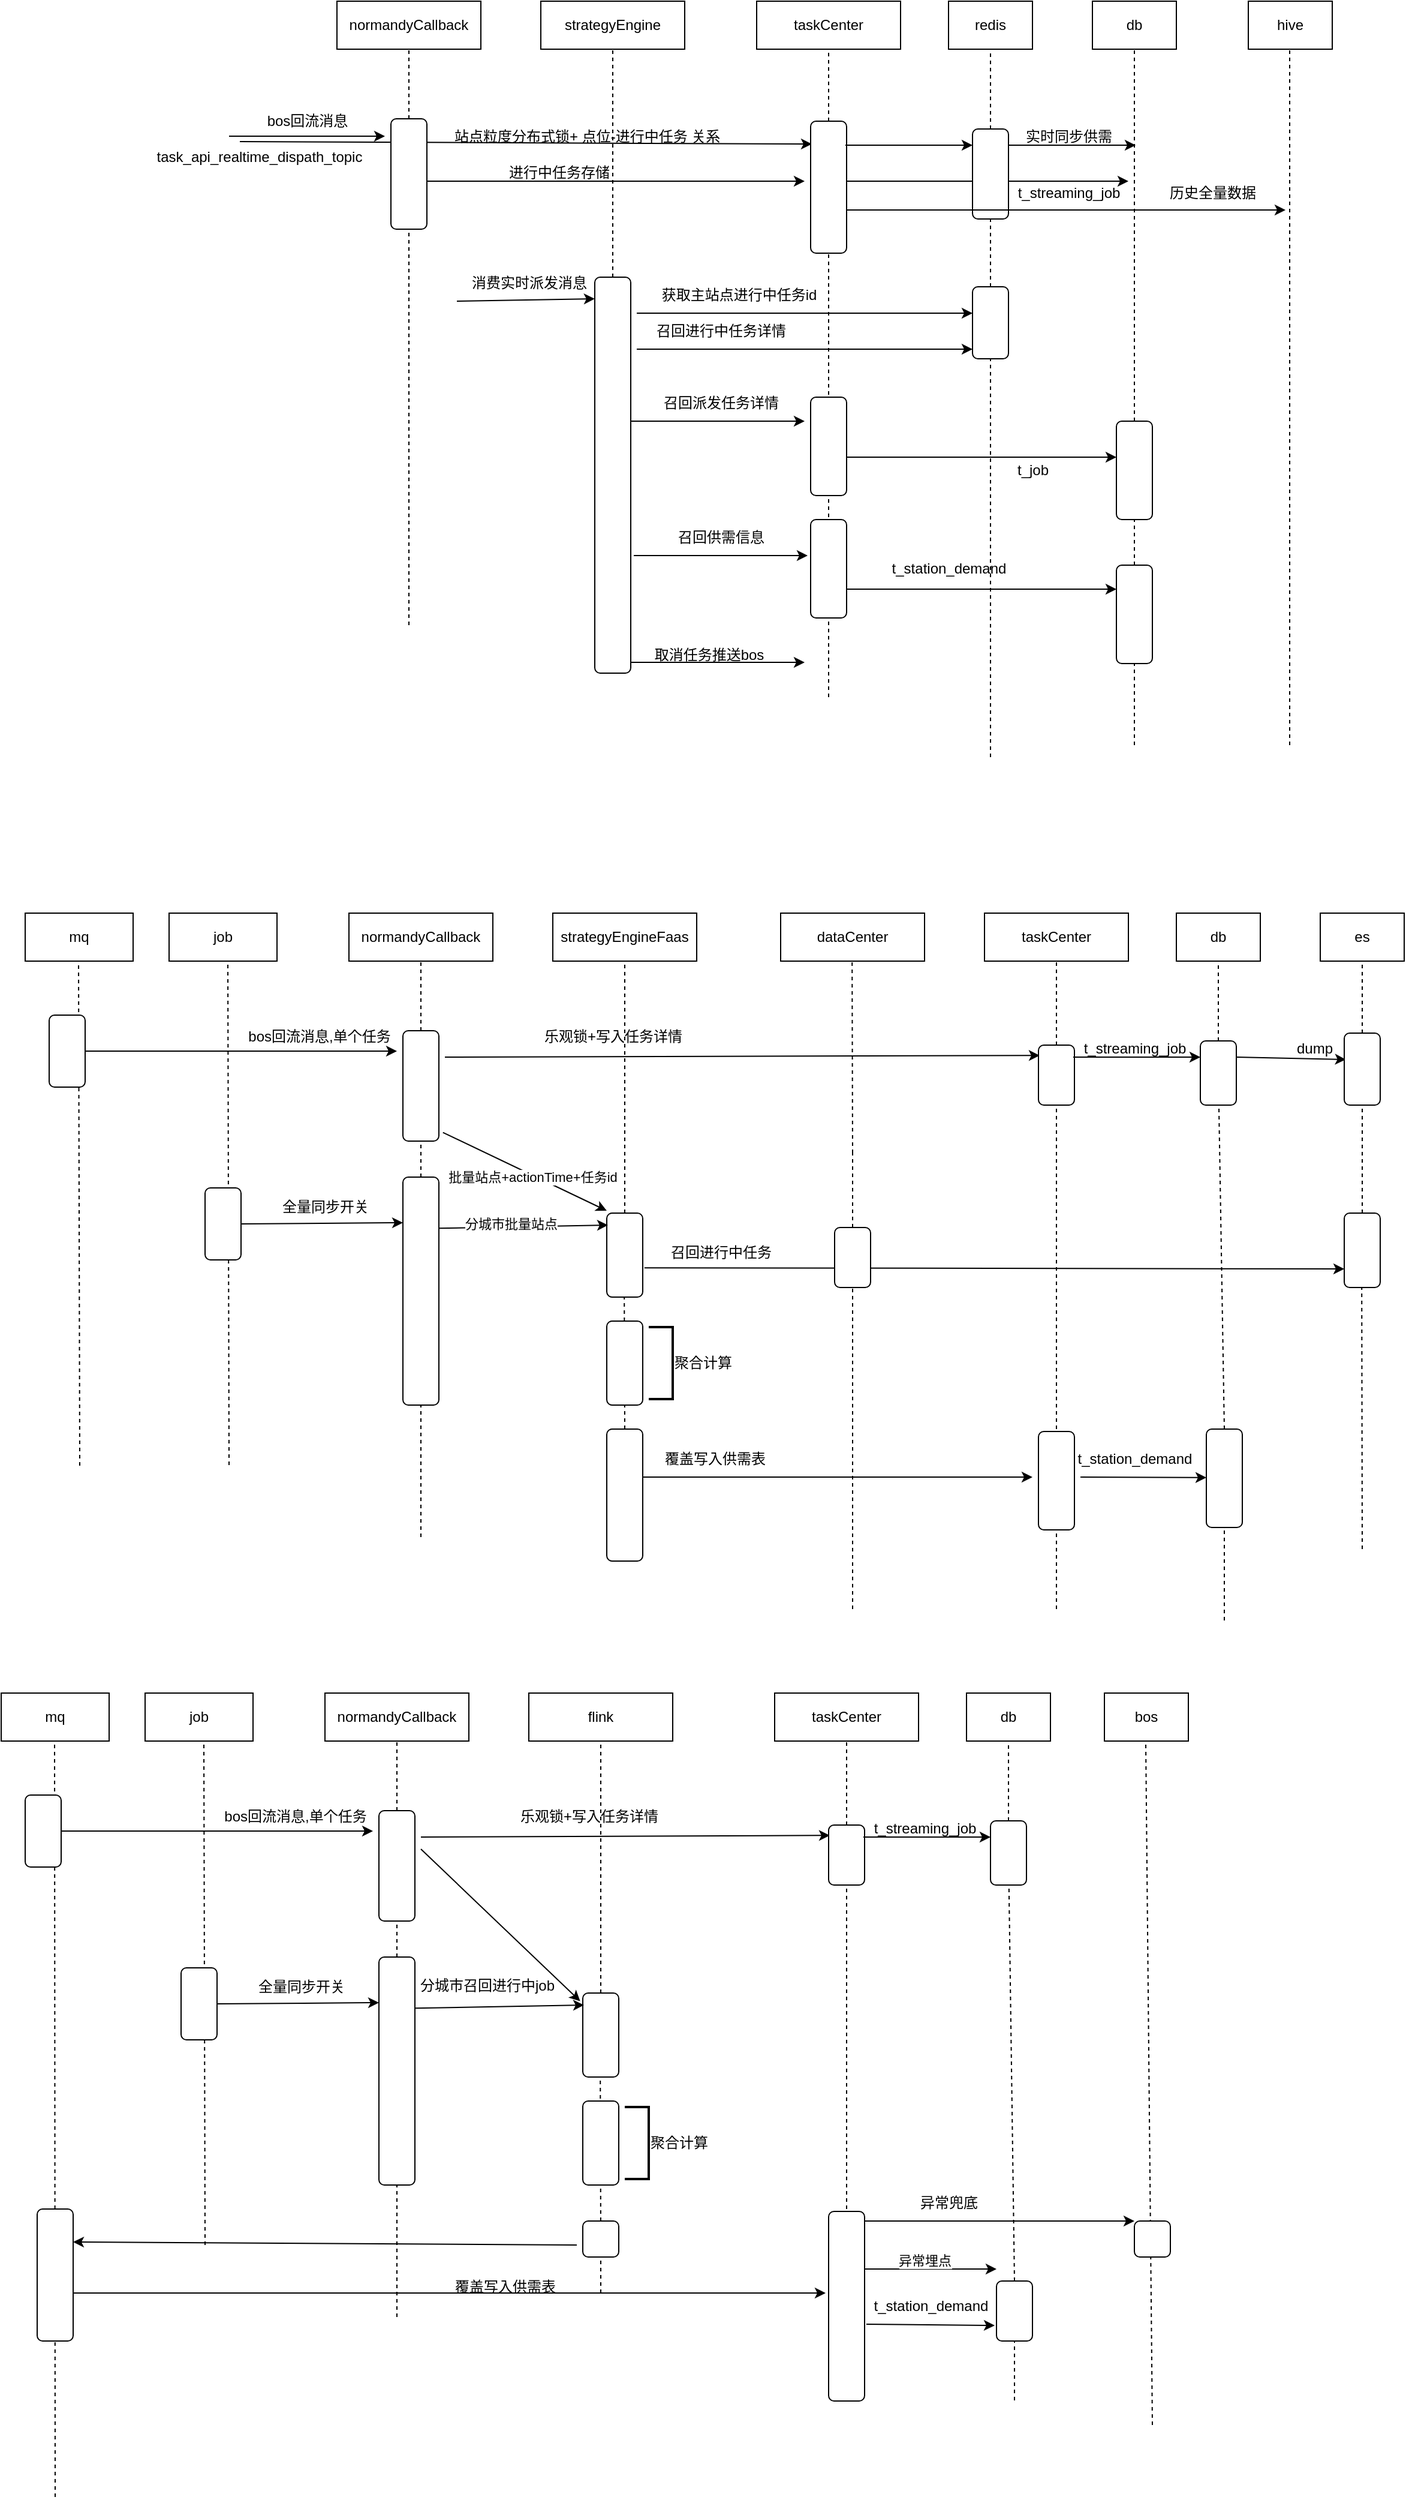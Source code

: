 <mxfile version="22.1.5" type="github">
  <diagram name="Page-1" id="b5c7aztyqT4D3_MfnT8D">
    <mxGraphModel dx="2412" dy="862" grid="1" gridSize="10" guides="1" tooltips="1" connect="1" arrows="1" fold="1" page="1" pageScale="1" pageWidth="850" pageHeight="1100" math="0" shadow="0">
      <root>
        <mxCell id="0" />
        <mxCell id="1" parent="0" />
        <mxCell id="7b0p1Mp8p-Ngd0mBVlGu-1" value="normandyCallback" style="rounded=0;whiteSpace=wrap;html=1;" parent="1" vertex="1">
          <mxGeometry x="90" y="80" width="120" height="40" as="geometry" />
        </mxCell>
        <mxCell id="7b0p1Mp8p-Ngd0mBVlGu-2" value="strategyEngine" style="rounded=0;whiteSpace=wrap;html=1;" parent="1" vertex="1">
          <mxGeometry x="260" y="80" width="120" height="40" as="geometry" />
        </mxCell>
        <mxCell id="7b0p1Mp8p-Ngd0mBVlGu-3" value="taskCenter" style="rounded=0;whiteSpace=wrap;html=1;" parent="1" vertex="1">
          <mxGeometry x="440" y="80" width="120" height="40" as="geometry" />
        </mxCell>
        <mxCell id="7b0p1Mp8p-Ngd0mBVlGu-5" value="redis" style="rounded=0;whiteSpace=wrap;html=1;" parent="1" vertex="1">
          <mxGeometry x="600" y="80" width="70" height="40" as="geometry" />
        </mxCell>
        <mxCell id="7b0p1Mp8p-Ngd0mBVlGu-7" value="" style="endArrow=none;dashed=1;html=1;rounded=0;entryX=0.5;entryY=1;entryDx=0;entryDy=0;" parent="1" source="7b0p1Mp8p-Ngd0mBVlGu-24" target="7b0p1Mp8p-Ngd0mBVlGu-1" edge="1">
          <mxGeometry width="50" height="50" relative="1" as="geometry">
            <mxPoint x="150" y="600" as="sourcePoint" />
            <mxPoint x="460" y="310" as="targetPoint" />
          </mxGeometry>
        </mxCell>
        <mxCell id="7b0p1Mp8p-Ngd0mBVlGu-8" value="" style="endArrow=none;dashed=1;html=1;rounded=0;entryX=0.5;entryY=1;entryDx=0;entryDy=0;" parent="1" source="7b0p1Mp8p-Ngd0mBVlGu-34" target="7b0p1Mp8p-Ngd0mBVlGu-2" edge="1">
          <mxGeometry width="50" height="50" relative="1" as="geometry">
            <mxPoint x="320" y="620" as="sourcePoint" />
            <mxPoint x="160" y="130" as="targetPoint" />
            <Array as="points" />
          </mxGeometry>
        </mxCell>
        <mxCell id="7b0p1Mp8p-Ngd0mBVlGu-10" value="" style="endArrow=none;dashed=1;html=1;rounded=0;" parent="1" source="7b0p1Mp8p-Ngd0mBVlGu-26" edge="1">
          <mxGeometry width="50" height="50" relative="1" as="geometry">
            <mxPoint x="499.5" y="610" as="sourcePoint" />
            <mxPoint x="500" y="120" as="targetPoint" />
            <Array as="points" />
          </mxGeometry>
        </mxCell>
        <mxCell id="7b0p1Mp8p-Ngd0mBVlGu-13" value="" style="endArrow=none;dashed=1;html=1;rounded=0;" parent="1" source="7b0p1Mp8p-Ngd0mBVlGu-28" edge="1">
          <mxGeometry width="50" height="50" relative="1" as="geometry">
            <mxPoint x="634.5" y="600" as="sourcePoint" />
            <mxPoint x="635" y="120" as="targetPoint" />
            <Array as="points" />
          </mxGeometry>
        </mxCell>
        <mxCell id="7b0p1Mp8p-Ngd0mBVlGu-15" value="" style="endArrow=classic;html=1;rounded=0;" parent="1" edge="1">
          <mxGeometry width="50" height="50" relative="1" as="geometry">
            <mxPoint y="192.5" as="sourcePoint" />
            <mxPoint x="130" y="192.5" as="targetPoint" />
          </mxGeometry>
        </mxCell>
        <mxCell id="7b0p1Mp8p-Ngd0mBVlGu-16" value="bos回流消息" style="text;html=1;align=center;verticalAlign=middle;resizable=0;points=[];autosize=1;strokeColor=none;fillColor=none;" parent="1" vertex="1">
          <mxGeometry x="20" y="165" width="90" height="30" as="geometry" />
        </mxCell>
        <mxCell id="7b0p1Mp8p-Ngd0mBVlGu-18" value="task_api_realtime_dispath_topic" style="text;html=1;align=center;verticalAlign=middle;resizable=0;points=[];autosize=1;strokeColor=none;fillColor=none;" parent="1" vertex="1">
          <mxGeometry x="-70" y="195" width="190" height="30" as="geometry" />
        </mxCell>
        <mxCell id="7b0p1Mp8p-Ngd0mBVlGu-20" value="" style="endArrow=classic;html=1;rounded=0;entryX=0.033;entryY=0.173;entryDx=0;entryDy=0;entryPerimeter=0;" parent="1" target="7b0p1Mp8p-Ngd0mBVlGu-26" edge="1">
          <mxGeometry width="50" height="50" relative="1" as="geometry">
            <mxPoint x="8.99" y="197.02" as="sourcePoint" />
            <mxPoint x="475.0" y="194.995" as="targetPoint" />
            <Array as="points" />
          </mxGeometry>
        </mxCell>
        <mxCell id="7b0p1Mp8p-Ngd0mBVlGu-21" value="站点粒度分布式锁+ 点位-进行中任务 关系&amp;nbsp;" style="text;html=1;align=center;verticalAlign=middle;resizable=0;points=[];autosize=1;strokeColor=none;fillColor=none;" parent="1" vertex="1">
          <mxGeometry x="175" y="178" width="250" height="30" as="geometry" />
        </mxCell>
        <mxCell id="7b0p1Mp8p-Ngd0mBVlGu-22" value="" style="endArrow=classic;html=1;rounded=0;" parent="1" edge="1">
          <mxGeometry width="50" height="50" relative="1" as="geometry">
            <mxPoint x="150" y="230" as="sourcePoint" />
            <mxPoint x="480" y="230" as="targetPoint" />
          </mxGeometry>
        </mxCell>
        <mxCell id="7b0p1Mp8p-Ngd0mBVlGu-23" value="进行中任务存储" style="text;html=1;align=center;verticalAlign=middle;resizable=0;points=[];autosize=1;strokeColor=none;fillColor=none;" parent="1" vertex="1">
          <mxGeometry x="220" y="208" width="110" height="30" as="geometry" />
        </mxCell>
        <mxCell id="7b0p1Mp8p-Ngd0mBVlGu-25" value="" style="endArrow=none;dashed=1;html=1;rounded=0;entryX=0.5;entryY=1;entryDx=0;entryDy=0;" parent="1" target="7b0p1Mp8p-Ngd0mBVlGu-24" edge="1">
          <mxGeometry width="50" height="50" relative="1" as="geometry">
            <mxPoint x="150" y="600" as="sourcePoint" />
            <mxPoint x="150" y="120" as="targetPoint" />
          </mxGeometry>
        </mxCell>
        <mxCell id="7b0p1Mp8p-Ngd0mBVlGu-24" value="" style="rounded=1;whiteSpace=wrap;html=1;" parent="1" vertex="1">
          <mxGeometry x="135" y="178" width="30" height="92" as="geometry" />
        </mxCell>
        <mxCell id="7b0p1Mp8p-Ngd0mBVlGu-27" value="" style="endArrow=none;dashed=1;html=1;rounded=0;" parent="1" target="7b0p1Mp8p-Ngd0mBVlGu-26" edge="1">
          <mxGeometry width="50" height="50" relative="1" as="geometry">
            <mxPoint x="500" y="660" as="sourcePoint" />
            <mxPoint x="500" y="120" as="targetPoint" />
            <Array as="points" />
          </mxGeometry>
        </mxCell>
        <mxCell id="7b0p1Mp8p-Ngd0mBVlGu-26" value="" style="rounded=1;whiteSpace=wrap;html=1;" parent="1" vertex="1">
          <mxGeometry x="485" y="180" width="30" height="110" as="geometry" />
        </mxCell>
        <mxCell id="7b0p1Mp8p-Ngd0mBVlGu-29" value="" style="endArrow=classic;html=1;rounded=0;entryX=0.958;entryY=0.933;entryDx=0;entryDy=0;entryPerimeter=0;" parent="1" target="7b0p1Mp8p-Ngd0mBVlGu-30" edge="1">
          <mxGeometry width="50" height="50" relative="1" as="geometry">
            <mxPoint x="190" y="330" as="sourcePoint" />
            <mxPoint x="325" y="330" as="targetPoint" />
          </mxGeometry>
        </mxCell>
        <mxCell id="7b0p1Mp8p-Ngd0mBVlGu-30" value="消费实时派发消息" style="text;html=1;align=center;verticalAlign=middle;resizable=0;points=[];autosize=1;strokeColor=none;fillColor=none;" parent="1" vertex="1">
          <mxGeometry x="190" y="300" width="120" height="30" as="geometry" />
        </mxCell>
        <mxCell id="7b0p1Mp8p-Ngd0mBVlGu-35" value="" style="endArrow=none;dashed=1;html=1;rounded=0;entryX=0.5;entryY=1;entryDx=0;entryDy=0;" parent="1" target="7b0p1Mp8p-Ngd0mBVlGu-34" edge="1">
          <mxGeometry width="50" height="50" relative="1" as="geometry">
            <mxPoint x="320" y="620" as="sourcePoint" />
            <mxPoint x="320" y="120" as="targetPoint" />
            <Array as="points" />
          </mxGeometry>
        </mxCell>
        <mxCell id="7b0p1Mp8p-Ngd0mBVlGu-34" value="" style="rounded=1;whiteSpace=wrap;html=1;" parent="1" vertex="1">
          <mxGeometry x="305" y="310" width="30" height="330" as="geometry" />
        </mxCell>
        <mxCell id="7b0p1Mp8p-Ngd0mBVlGu-38" value="" style="endArrow=classic;html=1;rounded=0;" parent="1" edge="1">
          <mxGeometry width="50" height="50" relative="1" as="geometry">
            <mxPoint x="340" y="340" as="sourcePoint" />
            <mxPoint x="620" y="340" as="targetPoint" />
          </mxGeometry>
        </mxCell>
        <mxCell id="7b0p1Mp8p-Ngd0mBVlGu-39" value="获取主站点进行中任务id" style="text;html=1;align=center;verticalAlign=middle;resizable=0;points=[];autosize=1;strokeColor=none;fillColor=none;" parent="1" vertex="1">
          <mxGeometry x="350" y="310" width="150" height="30" as="geometry" />
        </mxCell>
        <mxCell id="7b0p1Mp8p-Ngd0mBVlGu-40" value="" style="rounded=1;whiteSpace=wrap;html=1;" parent="1" vertex="1">
          <mxGeometry x="485" y="410" width="30" height="82" as="geometry" />
        </mxCell>
        <mxCell id="7b0p1Mp8p-Ngd0mBVlGu-41" value="" style="endArrow=classic;html=1;rounded=0;" parent="1" edge="1">
          <mxGeometry width="50" height="50" relative="1" as="geometry">
            <mxPoint x="335" y="430" as="sourcePoint" />
            <mxPoint x="480" y="430" as="targetPoint" />
          </mxGeometry>
        </mxCell>
        <mxCell id="7b0p1Mp8p-Ngd0mBVlGu-42" value="召回派发任务详情" style="text;html=1;align=center;verticalAlign=middle;resizable=0;points=[];autosize=1;strokeColor=none;fillColor=none;" parent="1" vertex="1">
          <mxGeometry x="350" y="400" width="120" height="30" as="geometry" />
        </mxCell>
        <mxCell id="7b0p1Mp8p-Ngd0mBVlGu-43" value="db" style="rounded=0;whiteSpace=wrap;html=1;" parent="1" vertex="1">
          <mxGeometry x="720" y="80" width="70" height="40" as="geometry" />
        </mxCell>
        <mxCell id="7b0p1Mp8p-Ngd0mBVlGu-44" value="" style="endArrow=classic;html=1;rounded=0;" parent="1" edge="1">
          <mxGeometry width="50" height="50" relative="1" as="geometry">
            <mxPoint x="515" y="230" as="sourcePoint" />
            <mxPoint x="750" y="230" as="targetPoint" />
          </mxGeometry>
        </mxCell>
        <mxCell id="7b0p1Mp8p-Ngd0mBVlGu-45" value="" style="endArrow=none;dashed=1;html=1;rounded=0;entryX=0.5;entryY=1;entryDx=0;entryDy=0;" parent="1" target="7b0p1Mp8p-Ngd0mBVlGu-43" edge="1">
          <mxGeometry width="50" height="50" relative="1" as="geometry">
            <mxPoint x="755" y="700" as="sourcePoint" />
            <mxPoint x="760" y="208" as="targetPoint" />
            <Array as="points" />
          </mxGeometry>
        </mxCell>
        <mxCell id="7b0p1Mp8p-Ngd0mBVlGu-47" value="" style="endArrow=classic;html=1;rounded=0;" parent="1" edge="1">
          <mxGeometry width="50" height="50" relative="1" as="geometry">
            <mxPoint x="515" y="460" as="sourcePoint" />
            <mxPoint x="740" y="460" as="targetPoint" />
          </mxGeometry>
        </mxCell>
        <mxCell id="7b0p1Mp8p-Ngd0mBVlGu-52" value="" style="rounded=1;whiteSpace=wrap;html=1;" parent="1" vertex="1">
          <mxGeometry x="740" y="430" width="30" height="82" as="geometry" />
        </mxCell>
        <mxCell id="7b0p1Mp8p-Ngd0mBVlGu-56" value="t_job" style="text;html=1;align=center;verticalAlign=middle;resizable=0;points=[];autosize=1;strokeColor=none;fillColor=none;" parent="1" vertex="1">
          <mxGeometry x="645" y="456" width="50" height="30" as="geometry" />
        </mxCell>
        <mxCell id="7b0p1Mp8p-Ngd0mBVlGu-57" value="" style="endArrow=none;dashed=1;html=1;rounded=0;" parent="1" source="7b0p1Mp8p-Ngd0mBVlGu-37" target="7b0p1Mp8p-Ngd0mBVlGu-28" edge="1">
          <mxGeometry width="50" height="50" relative="1" as="geometry">
            <mxPoint x="634.5" y="600" as="sourcePoint" />
            <mxPoint x="635" y="120" as="targetPoint" />
            <Array as="points" />
          </mxGeometry>
        </mxCell>
        <mxCell id="7b0p1Mp8p-Ngd0mBVlGu-28" value="" style="rounded=1;whiteSpace=wrap;html=1;" parent="1" vertex="1">
          <mxGeometry x="620" y="186.5" width="30" height="75" as="geometry" />
        </mxCell>
        <mxCell id="7b0p1Mp8p-Ngd0mBVlGu-59" value="" style="endArrow=none;dashed=1;html=1;rounded=0;" parent="1" target="7b0p1Mp8p-Ngd0mBVlGu-37" edge="1">
          <mxGeometry width="50" height="50" relative="1" as="geometry">
            <mxPoint x="635" y="710" as="sourcePoint" />
            <mxPoint x="635" y="225" as="targetPoint" />
            <Array as="points" />
          </mxGeometry>
        </mxCell>
        <mxCell id="7b0p1Mp8p-Ngd0mBVlGu-37" value="" style="rounded=1;whiteSpace=wrap;html=1;" parent="1" vertex="1">
          <mxGeometry x="620" y="318" width="30" height="60" as="geometry" />
        </mxCell>
        <mxCell id="7b0p1Mp8p-Ngd0mBVlGu-60" value="" style="rounded=1;whiteSpace=wrap;html=1;" parent="1" vertex="1">
          <mxGeometry x="485" y="512" width="30" height="82" as="geometry" />
        </mxCell>
        <mxCell id="7b0p1Mp8p-Ngd0mBVlGu-61" value="召回供需信息" style="text;html=1;align=center;verticalAlign=middle;resizable=0;points=[];autosize=1;strokeColor=none;fillColor=none;" parent="1" vertex="1">
          <mxGeometry x="360" y="512" width="100" height="30" as="geometry" />
        </mxCell>
        <mxCell id="7b0p1Mp8p-Ngd0mBVlGu-62" value="" style="endArrow=classic;html=1;rounded=0;" parent="1" edge="1">
          <mxGeometry width="50" height="50" relative="1" as="geometry">
            <mxPoint x="337.5" y="542" as="sourcePoint" />
            <mxPoint x="482.5" y="542" as="targetPoint" />
          </mxGeometry>
        </mxCell>
        <mxCell id="7b0p1Mp8p-Ngd0mBVlGu-63" value="" style="rounded=1;whiteSpace=wrap;html=1;" parent="1" vertex="1">
          <mxGeometry x="740" y="550" width="30" height="82" as="geometry" />
        </mxCell>
        <mxCell id="7b0p1Mp8p-Ngd0mBVlGu-64" value="" style="endArrow=classic;html=1;rounded=0;" parent="1" edge="1">
          <mxGeometry width="50" height="50" relative="1" as="geometry">
            <mxPoint x="515" y="570" as="sourcePoint" />
            <mxPoint x="740" y="570" as="targetPoint" />
          </mxGeometry>
        </mxCell>
        <mxCell id="7b0p1Mp8p-Ngd0mBVlGu-65" value="t_station_demand" style="text;html=1;align=center;verticalAlign=middle;resizable=0;points=[];autosize=1;strokeColor=none;fillColor=none;" parent="1" vertex="1">
          <mxGeometry x="540" y="538" width="120" height="30" as="geometry" />
        </mxCell>
        <mxCell id="7b0p1Mp8p-Ngd0mBVlGu-66" value="" style="endArrow=classic;html=1;rounded=0;" parent="1" edge="1">
          <mxGeometry width="50" height="50" relative="1" as="geometry">
            <mxPoint x="335" y="631" as="sourcePoint" />
            <mxPoint x="480" y="631" as="targetPoint" />
          </mxGeometry>
        </mxCell>
        <mxCell id="7b0p1Mp8p-Ngd0mBVlGu-67" value="取消任务推送bos" style="text;html=1;align=center;verticalAlign=middle;resizable=0;points=[];autosize=1;strokeColor=none;fillColor=none;" parent="1" vertex="1">
          <mxGeometry x="345" y="610" width="110" height="30" as="geometry" />
        </mxCell>
        <mxCell id="7b0p1Mp8p-Ngd0mBVlGu-72" value="" style="endArrow=classic;html=1;rounded=0;" parent="1" edge="1">
          <mxGeometry width="50" height="50" relative="1" as="geometry">
            <mxPoint x="340" y="370" as="sourcePoint" />
            <mxPoint x="620" y="370" as="targetPoint" />
          </mxGeometry>
        </mxCell>
        <mxCell id="7b0p1Mp8p-Ngd0mBVlGu-73" value="召回进行中任务详情" style="text;html=1;align=center;verticalAlign=middle;resizable=0;points=[];autosize=1;strokeColor=none;fillColor=none;" parent="1" vertex="1">
          <mxGeometry x="345" y="340" width="130" height="30" as="geometry" />
        </mxCell>
        <mxCell id="7b0p1Mp8p-Ngd0mBVlGu-74" value="" style="endArrow=classic;html=1;rounded=0;entryX=0.033;entryY=0.6;entryDx=0;entryDy=0;entryPerimeter=0;" parent="1" edge="1">
          <mxGeometry width="50" height="50" relative="1" as="geometry">
            <mxPoint x="514" y="200" as="sourcePoint" />
            <mxPoint x="620" y="200" as="targetPoint" />
          </mxGeometry>
        </mxCell>
        <mxCell id="7b0p1Mp8p-Ngd0mBVlGu-77" value="t_streaming_job" style="text;html=1;align=center;verticalAlign=middle;resizable=0;points=[];autosize=1;strokeColor=none;fillColor=none;" parent="1" vertex="1">
          <mxGeometry x="645" y="225" width="110" height="30" as="geometry" />
        </mxCell>
        <mxCell id="7b0p1Mp8p-Ngd0mBVlGu-78" value="" style="endArrow=classic;html=1;rounded=0;entryX=0.033;entryY=0.6;entryDx=0;entryDy=0;entryPerimeter=0;" parent="1" edge="1">
          <mxGeometry width="50" height="50" relative="1" as="geometry">
            <mxPoint x="650" y="200" as="sourcePoint" />
            <mxPoint x="756" y="200" as="targetPoint" />
          </mxGeometry>
        </mxCell>
        <mxCell id="7b0p1Mp8p-Ngd0mBVlGu-79" value="实时同步供需" style="text;html=1;align=center;verticalAlign=middle;resizable=0;points=[];autosize=1;strokeColor=none;fillColor=none;" parent="1" vertex="1">
          <mxGeometry x="650" y="177.5" width="100" height="30" as="geometry" />
        </mxCell>
        <mxCell id="7b0p1Mp8p-Ngd0mBVlGu-81" value="hive" style="rounded=0;whiteSpace=wrap;html=1;" parent="1" vertex="1">
          <mxGeometry x="850" y="80" width="70" height="40" as="geometry" />
        </mxCell>
        <mxCell id="7b0p1Mp8p-Ngd0mBVlGu-82" value="" style="endArrow=none;dashed=1;html=1;rounded=0;entryX=0.5;entryY=1;entryDx=0;entryDy=0;" parent="1" edge="1">
          <mxGeometry width="50" height="50" relative="1" as="geometry">
            <mxPoint x="884.5" y="700" as="sourcePoint" />
            <mxPoint x="884.5" y="120" as="targetPoint" />
            <Array as="points" />
          </mxGeometry>
        </mxCell>
        <mxCell id="7b0p1Mp8p-Ngd0mBVlGu-84" value="" style="endArrow=classic;html=1;rounded=0;" parent="1" edge="1">
          <mxGeometry width="50" height="50" relative="1" as="geometry">
            <mxPoint x="515" y="254" as="sourcePoint" />
            <mxPoint x="881" y="254" as="targetPoint" />
          </mxGeometry>
        </mxCell>
        <mxCell id="7b0p1Mp8p-Ngd0mBVlGu-85" value="历史全量数据" style="text;html=1;align=center;verticalAlign=middle;resizable=0;points=[];autosize=1;strokeColor=none;fillColor=none;" parent="1" vertex="1">
          <mxGeometry x="770" y="225" width="100" height="30" as="geometry" />
        </mxCell>
        <mxCell id="x3i6QHXwzPUDBxG21b24-1" value="normandyCallback" style="rounded=0;whiteSpace=wrap;html=1;" parent="1" vertex="1">
          <mxGeometry x="100" y="840" width="120" height="40" as="geometry" />
        </mxCell>
        <mxCell id="x3i6QHXwzPUDBxG21b24-2" value="strategyEngineFaas" style="rounded=0;whiteSpace=wrap;html=1;" parent="1" vertex="1">
          <mxGeometry x="270" y="840" width="120" height="40" as="geometry" />
        </mxCell>
        <mxCell id="x3i6QHXwzPUDBxG21b24-3" value="taskCenter" style="rounded=0;whiteSpace=wrap;html=1;" parent="1" vertex="1">
          <mxGeometry x="630" y="840" width="120" height="40" as="geometry" />
        </mxCell>
        <mxCell id="x3i6QHXwzPUDBxG21b24-4" value="db" style="rounded=0;whiteSpace=wrap;html=1;" parent="1" vertex="1">
          <mxGeometry x="790" y="840" width="70" height="40" as="geometry" />
        </mxCell>
        <mxCell id="x3i6QHXwzPUDBxG21b24-5" value="" style="endArrow=none;dashed=1;html=1;rounded=0;entryX=0.5;entryY=1;entryDx=0;entryDy=0;" parent="1" source="x3i6QHXwzPUDBxG21b24-17" target="x3i6QHXwzPUDBxG21b24-1" edge="1">
          <mxGeometry width="50" height="50" relative="1" as="geometry">
            <mxPoint x="160" y="1360" as="sourcePoint" />
            <mxPoint x="470" y="1070" as="targetPoint" />
          </mxGeometry>
        </mxCell>
        <mxCell id="x3i6QHXwzPUDBxG21b24-6" value="" style="endArrow=none;dashed=1;html=1;rounded=0;entryX=0.5;entryY=1;entryDx=0;entryDy=0;" parent="1" source="x3i6QHXwzPUDBxG21b24-23" target="x3i6QHXwzPUDBxG21b24-2" edge="1">
          <mxGeometry width="50" height="50" relative="1" as="geometry">
            <mxPoint x="330" y="1360" as="sourcePoint" />
            <mxPoint x="170" y="890" as="targetPoint" />
            <Array as="points" />
          </mxGeometry>
        </mxCell>
        <mxCell id="x3i6QHXwzPUDBxG21b24-7" value="" style="endArrow=none;dashed=1;html=1;rounded=0;" parent="1" source="x3i6QHXwzPUDBxG21b24-19" edge="1">
          <mxGeometry width="50" height="50" relative="1" as="geometry">
            <mxPoint x="689.5" y="1370" as="sourcePoint" />
            <mxPoint x="690" y="880" as="targetPoint" />
            <Array as="points" />
          </mxGeometry>
        </mxCell>
        <mxCell id="x3i6QHXwzPUDBxG21b24-8" value="" style="endArrow=none;dashed=1;html=1;rounded=0;" parent="1" source="x3i6QHXwzPUDBxG21b24-36" edge="1">
          <mxGeometry width="50" height="50" relative="1" as="geometry">
            <mxPoint x="824.5" y="1360" as="sourcePoint" />
            <mxPoint x="825" y="880" as="targetPoint" />
            <Array as="points" />
          </mxGeometry>
        </mxCell>
        <mxCell id="x3i6QHXwzPUDBxG21b24-9" value="" style="endArrow=classic;html=1;rounded=0;exitX=1;exitY=0.5;exitDx=0;exitDy=0;" parent="1" source="x3i6QHXwzPUDBxG21b24-141" edge="1">
          <mxGeometry width="50" height="50" relative="1" as="geometry">
            <mxPoint x="10" y="952.5" as="sourcePoint" />
            <mxPoint x="140" y="955" as="targetPoint" />
          </mxGeometry>
        </mxCell>
        <mxCell id="x3i6QHXwzPUDBxG21b24-10" value="bos回流消息,单个任务" style="text;html=1;align=center;verticalAlign=middle;resizable=0;points=[];autosize=1;strokeColor=none;fillColor=none;" parent="1" vertex="1">
          <mxGeometry x="5" y="928" width="140" height="30" as="geometry" />
        </mxCell>
        <mxCell id="x3i6QHXwzPUDBxG21b24-12" value="" style="endArrow=classic;html=1;rounded=0;entryX=0.033;entryY=0.173;entryDx=0;entryDy=0;entryPerimeter=0;" parent="1" target="x3i6QHXwzPUDBxG21b24-19" edge="1">
          <mxGeometry width="50" height="50" relative="1" as="geometry">
            <mxPoint x="180" y="960" as="sourcePoint" />
            <mxPoint x="485.0" y="954.995" as="targetPoint" />
            <Array as="points" />
          </mxGeometry>
        </mxCell>
        <mxCell id="x3i6QHXwzPUDBxG21b24-13" value="乐观锁+写入任务详情" style="text;html=1;align=center;verticalAlign=middle;resizable=0;points=[];autosize=1;strokeColor=none;fillColor=none;" parent="1" vertex="1">
          <mxGeometry x="250" y="928" width="140" height="30" as="geometry" />
        </mxCell>
        <mxCell id="x3i6QHXwzPUDBxG21b24-16" value="" style="endArrow=none;dashed=1;html=1;rounded=0;entryX=0.5;entryY=1;entryDx=0;entryDy=0;" parent="1" source="x3i6QHXwzPUDBxG21b24-87" target="x3i6QHXwzPUDBxG21b24-17" edge="1">
          <mxGeometry width="50" height="50" relative="1" as="geometry">
            <mxPoint x="160" y="1360" as="sourcePoint" />
            <mxPoint x="160" y="880" as="targetPoint" />
          </mxGeometry>
        </mxCell>
        <mxCell id="x3i6QHXwzPUDBxG21b24-17" value="" style="rounded=1;whiteSpace=wrap;html=1;" parent="1" vertex="1">
          <mxGeometry x="145" y="938" width="30" height="92" as="geometry" />
        </mxCell>
        <mxCell id="x3i6QHXwzPUDBxG21b24-18" value="" style="endArrow=none;dashed=1;html=1;rounded=0;" parent="1" target="x3i6QHXwzPUDBxG21b24-19" edge="1">
          <mxGeometry width="50" height="50" relative="1" as="geometry">
            <mxPoint x="690" y="1420" as="sourcePoint" />
            <mxPoint x="690" y="880" as="targetPoint" />
            <Array as="points" />
          </mxGeometry>
        </mxCell>
        <mxCell id="x3i6QHXwzPUDBxG21b24-19" value="" style="rounded=1;whiteSpace=wrap;html=1;" parent="1" vertex="1">
          <mxGeometry x="675" y="950" width="30" height="50" as="geometry" />
        </mxCell>
        <mxCell id="x3i6QHXwzPUDBxG21b24-20" value="" style="endArrow=classic;html=1;rounded=0;entryX=0.958;entryY=0.933;entryDx=0;entryDy=0;entryPerimeter=0;exitX=1.113;exitY=0.922;exitDx=0;exitDy=0;exitPerimeter=0;" parent="1" source="x3i6QHXwzPUDBxG21b24-17" edge="1">
          <mxGeometry width="50" height="50" relative="1" as="geometry">
            <mxPoint x="200" y="1090" as="sourcePoint" />
            <mxPoint x="314.96" y="1087.99" as="targetPoint" />
          </mxGeometry>
        </mxCell>
        <mxCell id="x3i6QHXwzPUDBxG21b24-60" value="批量站点+actionTime+任务id" style="edgeLabel;html=1;align=center;verticalAlign=middle;resizable=0;points=[];" parent="x3i6QHXwzPUDBxG21b24-20" vertex="1" connectable="0">
          <mxGeometry x="-0.253" y="-1" relative="1" as="geometry">
            <mxPoint x="24" y="12" as="offset" />
          </mxGeometry>
        </mxCell>
        <mxCell id="x3i6QHXwzPUDBxG21b24-24" value="" style="endArrow=classic;html=1;rounded=0;entryX=0;entryY=0.75;entryDx=0;entryDy=0;exitX=1.047;exitY=0.651;exitDx=0;exitDy=0;exitPerimeter=0;" parent="1" source="x3i6QHXwzPUDBxG21b24-23" target="x3i6QHXwzPUDBxG21b24-33" edge="1">
          <mxGeometry width="50" height="50" relative="1" as="geometry">
            <mxPoint x="345" y="1129.48" as="sourcePoint" />
            <mxPoint x="742.18" y="1129" as="targetPoint" />
          </mxGeometry>
        </mxCell>
        <mxCell id="x3i6QHXwzPUDBxG21b24-29" value="es" style="rounded=0;whiteSpace=wrap;html=1;" parent="1" vertex="1">
          <mxGeometry x="910" y="840" width="70" height="40" as="geometry" />
        </mxCell>
        <mxCell id="x3i6QHXwzPUDBxG21b24-31" value="" style="endArrow=none;dashed=1;html=1;rounded=0;entryX=0.5;entryY=1;entryDx=0;entryDy=0;" parent="1" source="x3i6QHXwzPUDBxG21b24-77" target="x3i6QHXwzPUDBxG21b24-29" edge="1">
          <mxGeometry width="50" height="50" relative="1" as="geometry">
            <mxPoint x="945" y="1460" as="sourcePoint" />
            <mxPoint x="950" y="968" as="targetPoint" />
            <Array as="points" />
          </mxGeometry>
        </mxCell>
        <mxCell id="x3i6QHXwzPUDBxG21b24-35" value="" style="endArrow=none;dashed=1;html=1;rounded=0;exitX=0.5;exitY=0;exitDx=0;exitDy=0;" parent="1" source="x3i6QHXwzPUDBxG21b24-42" target="x3i6QHXwzPUDBxG21b24-36" edge="1">
          <mxGeometry width="50" height="50" relative="1" as="geometry">
            <mxPoint x="825" y="1100" as="sourcePoint" />
            <mxPoint x="825" y="880" as="targetPoint" />
            <Array as="points" />
          </mxGeometry>
        </mxCell>
        <mxCell id="x3i6QHXwzPUDBxG21b24-36" value="" style="rounded=1;whiteSpace=wrap;html=1;" parent="1" vertex="1">
          <mxGeometry x="810" y="946.5" width="30" height="53.5" as="geometry" />
        </mxCell>
        <mxCell id="x3i6QHXwzPUDBxG21b24-39" value="" style="rounded=1;whiteSpace=wrap;html=1;" parent="1" vertex="1">
          <mxGeometry x="675" y="1272" width="30" height="82" as="geometry" />
        </mxCell>
        <mxCell id="x3i6QHXwzPUDBxG21b24-42" value="" style="rounded=1;whiteSpace=wrap;html=1;" parent="1" vertex="1">
          <mxGeometry x="815" y="1270" width="30" height="82" as="geometry" />
        </mxCell>
        <mxCell id="x3i6QHXwzPUDBxG21b24-43" value="" style="endArrow=classic;html=1;rounded=0;" parent="1" edge="1">
          <mxGeometry width="50" height="50" relative="1" as="geometry">
            <mxPoint x="345" y="1310" as="sourcePoint" />
            <mxPoint x="670" y="1310" as="targetPoint" />
          </mxGeometry>
        </mxCell>
        <mxCell id="x3i6QHXwzPUDBxG21b24-44" value="t_station_demand" style="text;html=1;align=center;verticalAlign=middle;resizable=0;points=[];autosize=1;strokeColor=none;fillColor=none;" parent="1" vertex="1">
          <mxGeometry x="695" y="1280" width="120" height="30" as="geometry" />
        </mxCell>
        <mxCell id="x3i6QHXwzPUDBxG21b24-45" value="" style="endArrow=classic;html=1;rounded=0;" parent="1" edge="1">
          <mxGeometry width="50" height="50" relative="1" as="geometry">
            <mxPoint x="710" y="1310" as="sourcePoint" />
            <mxPoint x="815" y="1310.42" as="targetPoint" />
          </mxGeometry>
        </mxCell>
        <mxCell id="x3i6QHXwzPUDBxG21b24-49" value="" style="endArrow=classic;html=1;rounded=0;entryX=0.033;entryY=0.6;entryDx=0;entryDy=0;entryPerimeter=0;" parent="1" edge="1">
          <mxGeometry width="50" height="50" relative="1" as="geometry">
            <mxPoint x="704" y="960" as="sourcePoint" />
            <mxPoint x="810" y="960" as="targetPoint" />
          </mxGeometry>
        </mxCell>
        <mxCell id="x3i6QHXwzPUDBxG21b24-51" value="" style="endArrow=classic;html=1;rounded=0;entryX=1.027;entryY=0.817;entryDx=0;entryDy=0;entryPerimeter=0;" parent="1" target="x3i6QHXwzPUDBxG21b24-52" edge="1">
          <mxGeometry width="50" height="50" relative="1" as="geometry">
            <mxPoint x="840" y="960" as="sourcePoint" />
            <mxPoint x="946" y="960" as="targetPoint" />
          </mxGeometry>
        </mxCell>
        <mxCell id="x3i6QHXwzPUDBxG21b24-52" value="dump" style="text;html=1;align=center;verticalAlign=middle;resizable=0;points=[];autosize=1;strokeColor=none;fillColor=none;" parent="1" vertex="1">
          <mxGeometry x="880" y="937.5" width="50" height="30" as="geometry" />
        </mxCell>
        <mxCell id="x3i6QHXwzPUDBxG21b24-57" value="t_streaming_job" style="text;html=1;align=center;verticalAlign=middle;resizable=0;points=[];autosize=1;strokeColor=none;fillColor=none;" parent="1" vertex="1">
          <mxGeometry x="700" y="937.5" width="110" height="30" as="geometry" />
        </mxCell>
        <mxCell id="x3i6QHXwzPUDBxG21b24-33" value="" style="rounded=1;whiteSpace=wrap;html=1;" parent="1" vertex="1">
          <mxGeometry x="930" y="1090" width="30" height="62" as="geometry" />
        </mxCell>
        <mxCell id="x3i6QHXwzPUDBxG21b24-74" value="" style="rounded=1;whiteSpace=wrap;html=1;" parent="1" vertex="1">
          <mxGeometry x="315" y="1270" width="30" height="110" as="geometry" />
        </mxCell>
        <mxCell id="x3i6QHXwzPUDBxG21b24-75" value="" style="strokeWidth=2;html=1;shape=mxgraph.flowchart.annotation_1;align=left;pointerEvents=1;direction=west;" parent="1" vertex="1">
          <mxGeometry x="350" y="1185" width="20" height="60" as="geometry" />
        </mxCell>
        <mxCell id="x3i6QHXwzPUDBxG21b24-76" value="聚合计算" style="text;html=1;align=center;verticalAlign=middle;resizable=0;points=[];autosize=1;strokeColor=none;fillColor=none;" parent="1" vertex="1">
          <mxGeometry x="360" y="1200" width="70" height="30" as="geometry" />
        </mxCell>
        <mxCell id="x3i6QHXwzPUDBxG21b24-78" value="" style="endArrow=none;dashed=1;html=1;rounded=0;entryX=0.5;entryY=1;entryDx=0;entryDy=0;" parent="1" source="x3i6QHXwzPUDBxG21b24-33" target="x3i6QHXwzPUDBxG21b24-77" edge="1">
          <mxGeometry width="50" height="50" relative="1" as="geometry">
            <mxPoint x="945" y="1070" as="sourcePoint" />
            <mxPoint x="945" y="880" as="targetPoint" />
            <Array as="points" />
          </mxGeometry>
        </mxCell>
        <mxCell id="x3i6QHXwzPUDBxG21b24-77" value="" style="rounded=1;whiteSpace=wrap;html=1;" parent="1" vertex="1">
          <mxGeometry x="930" y="940" width="30" height="60" as="geometry" />
        </mxCell>
        <mxCell id="x3i6QHXwzPUDBxG21b24-88" value="" style="endArrow=none;dashed=1;html=1;rounded=0;entryX=0.5;entryY=1;entryDx=0;entryDy=0;" parent="1" target="x3i6QHXwzPUDBxG21b24-87" edge="1">
          <mxGeometry width="50" height="50" relative="1" as="geometry">
            <mxPoint x="160" y="1360" as="sourcePoint" />
            <mxPoint x="160" y="1030" as="targetPoint" />
          </mxGeometry>
        </mxCell>
        <mxCell id="x3i6QHXwzPUDBxG21b24-87" value="" style="rounded=1;whiteSpace=wrap;html=1;" parent="1" vertex="1">
          <mxGeometry x="145" y="1060" width="30" height="190" as="geometry" />
        </mxCell>
        <mxCell id="x3i6QHXwzPUDBxG21b24-90" value="" style="endArrow=classic;html=1;rounded=0;exitX=1;exitY=0.5;exitDx=0;exitDy=0;" parent="1" source="x3i6QHXwzPUDBxG21b24-98" edge="1">
          <mxGeometry width="50" height="50" relative="1" as="geometry">
            <mxPoint x="30" y="1100" as="sourcePoint" />
            <mxPoint x="145" y="1098" as="targetPoint" />
          </mxGeometry>
        </mxCell>
        <mxCell id="x3i6QHXwzPUDBxG21b24-91" value="全量同步开关" style="text;html=1;align=center;verticalAlign=middle;resizable=0;points=[];autosize=1;strokeColor=none;fillColor=none;" parent="1" vertex="1">
          <mxGeometry x="30" y="1070" width="100" height="30" as="geometry" />
        </mxCell>
        <mxCell id="x3i6QHXwzPUDBxG21b24-96" value="job" style="rounded=0;whiteSpace=wrap;html=1;" parent="1" vertex="1">
          <mxGeometry x="-50" y="840" width="90" height="40" as="geometry" />
        </mxCell>
        <mxCell id="x3i6QHXwzPUDBxG21b24-97" value="" style="endArrow=none;dashed=1;html=1;rounded=0;entryX=0.5;entryY=1;entryDx=0;entryDy=0;" parent="1" edge="1">
          <mxGeometry width="50" height="50" relative="1" as="geometry">
            <mxPoint y="1300" as="sourcePoint" />
            <mxPoint x="-1" y="879.5" as="targetPoint" />
          </mxGeometry>
        </mxCell>
        <mxCell id="x3i6QHXwzPUDBxG21b24-98" value="" style="rounded=1;whiteSpace=wrap;html=1;" parent="1" vertex="1">
          <mxGeometry x="-20" y="1069" width="30" height="60" as="geometry" />
        </mxCell>
        <mxCell id="x3i6QHXwzPUDBxG21b24-23" value="" style="rounded=1;whiteSpace=wrap;html=1;" parent="1" vertex="1">
          <mxGeometry x="315" y="1090" width="30" height="70" as="geometry" />
        </mxCell>
        <mxCell id="x3i6QHXwzPUDBxG21b24-104" value="" style="endArrow=none;dashed=1;html=1;rounded=0;" parent="1" edge="1">
          <mxGeometry width="50" height="50" relative="1" as="geometry">
            <mxPoint x="825" y="1105" as="sourcePoint" />
            <mxPoint x="825" y="1105" as="targetPoint" />
            <Array as="points" />
          </mxGeometry>
        </mxCell>
        <mxCell id="x3i6QHXwzPUDBxG21b24-106" value="" style="endArrow=none;dashed=1;html=1;rounded=0;" parent="1" edge="1">
          <mxGeometry width="50" height="50" relative="1" as="geometry">
            <mxPoint x="830" y="1429.5" as="sourcePoint" />
            <mxPoint x="830" y="1352" as="targetPoint" />
            <Array as="points" />
          </mxGeometry>
        </mxCell>
        <mxCell id="x3i6QHXwzPUDBxG21b24-109" value="" style="endArrow=classic;html=1;rounded=0;exitX=1;exitY=0.5;exitDx=0;exitDy=0;entryX=0.033;entryY=0.891;entryDx=0;entryDy=0;entryPerimeter=0;" parent="1" edge="1">
          <mxGeometry width="50" height="50" relative="1" as="geometry">
            <mxPoint x="175" y="1102.63" as="sourcePoint" />
            <mxPoint x="315.99" y="1100.0" as="targetPoint" />
          </mxGeometry>
        </mxCell>
        <mxCell id="x3i6QHXwzPUDBxG21b24-111" value="分城市批量站点" style="edgeLabel;html=1;align=center;verticalAlign=middle;resizable=0;points=[];" parent="x3i6QHXwzPUDBxG21b24-109" vertex="1" connectable="0">
          <mxGeometry x="-0.157" relative="1" as="geometry">
            <mxPoint y="-3" as="offset" />
          </mxGeometry>
        </mxCell>
        <mxCell id="x3i6QHXwzPUDBxG21b24-118" value="" style="endArrow=none;dashed=1;html=1;rounded=0;entryX=0.5;entryY=1;entryDx=0;entryDy=0;" parent="1" edge="1">
          <mxGeometry width="50" height="50" relative="1" as="geometry">
            <mxPoint x="330" y="1270" as="sourcePoint" />
            <mxPoint x="329.6" y="1160" as="targetPoint" />
            <Array as="points" />
          </mxGeometry>
        </mxCell>
        <mxCell id="x3i6QHXwzPUDBxG21b24-120" value="" style="rounded=1;whiteSpace=wrap;html=1;" parent="1" vertex="1">
          <mxGeometry x="315" y="1180" width="30" height="70" as="geometry" />
        </mxCell>
        <mxCell id="x3i6QHXwzPUDBxG21b24-123" value="覆盖写入供需表" style="text;html=1;align=center;verticalAlign=middle;resizable=0;points=[];autosize=1;strokeColor=none;fillColor=none;" parent="1" vertex="1">
          <mxGeometry x="350" y="1280" width="110" height="30" as="geometry" />
        </mxCell>
        <mxCell id="x3i6QHXwzPUDBxG21b24-128" value="" style="endArrow=none;dashed=1;html=1;rounded=0;entryX=0.5;entryY=1;entryDx=0;entryDy=0;" parent="1" edge="1">
          <mxGeometry width="50" height="50" relative="1" as="geometry">
            <mxPoint x="945" y="1370" as="sourcePoint" />
            <mxPoint x="944.6" y="1152" as="targetPoint" />
            <Array as="points" />
          </mxGeometry>
        </mxCell>
        <mxCell id="x3i6QHXwzPUDBxG21b24-131" value="dataCenter" style="rounded=0;whiteSpace=wrap;html=1;" parent="1" vertex="1">
          <mxGeometry x="460" y="840" width="120" height="40" as="geometry" />
        </mxCell>
        <mxCell id="x3i6QHXwzPUDBxG21b24-132" value="" style="endArrow=none;dashed=1;html=1;rounded=0;" parent="1" edge="1">
          <mxGeometry width="50" height="50" relative="1" as="geometry">
            <mxPoint x="520" y="1040" as="sourcePoint" />
            <mxPoint x="519.6" y="880" as="targetPoint" />
            <Array as="points" />
          </mxGeometry>
        </mxCell>
        <mxCell id="x3i6QHXwzPUDBxG21b24-134" value="" style="endArrow=none;dashed=1;html=1;rounded=0;" parent="1" source="x3i6QHXwzPUDBxG21b24-135" edge="1">
          <mxGeometry width="50" height="50" relative="1" as="geometry">
            <mxPoint x="520" y="1420" as="sourcePoint" />
            <mxPoint x="520" y="1040" as="targetPoint" />
            <Array as="points" />
          </mxGeometry>
        </mxCell>
        <mxCell id="x3i6QHXwzPUDBxG21b24-136" value="" style="endArrow=none;dashed=1;html=1;rounded=0;" parent="1" target="x3i6QHXwzPUDBxG21b24-135" edge="1">
          <mxGeometry width="50" height="50" relative="1" as="geometry">
            <mxPoint x="520" y="1420" as="sourcePoint" />
            <mxPoint x="520" y="1040" as="targetPoint" />
            <Array as="points" />
          </mxGeometry>
        </mxCell>
        <mxCell id="x3i6QHXwzPUDBxG21b24-135" value="" style="rounded=1;whiteSpace=wrap;html=1;" parent="1" vertex="1">
          <mxGeometry x="505" y="1102" width="30" height="50" as="geometry" />
        </mxCell>
        <mxCell id="x3i6QHXwzPUDBxG21b24-137" value="召回进行中任务" style="text;html=1;align=center;verticalAlign=middle;resizable=0;points=[];autosize=1;strokeColor=none;fillColor=none;" parent="1" vertex="1">
          <mxGeometry x="355" y="1108" width="110" height="30" as="geometry" />
        </mxCell>
        <mxCell id="x3i6QHXwzPUDBxG21b24-139" value="mq" style="rounded=0;whiteSpace=wrap;html=1;" parent="1" vertex="1">
          <mxGeometry x="-170" y="840" width="90" height="40" as="geometry" />
        </mxCell>
        <mxCell id="x3i6QHXwzPUDBxG21b24-140" value="" style="endArrow=none;dashed=1;html=1;rounded=0;entryX=0.5;entryY=1;entryDx=0;entryDy=0;" parent="1" edge="1">
          <mxGeometry width="50" height="50" relative="1" as="geometry">
            <mxPoint x="-124.5" y="1300.5" as="sourcePoint" />
            <mxPoint x="-125.5" y="880" as="targetPoint" />
          </mxGeometry>
        </mxCell>
        <mxCell id="x3i6QHXwzPUDBxG21b24-141" value="" style="rounded=1;whiteSpace=wrap;html=1;" parent="1" vertex="1">
          <mxGeometry x="-150" y="925" width="30" height="60" as="geometry" />
        </mxCell>
        <mxCell id="x3i6QHXwzPUDBxG21b24-144" value="normandyCallback" style="rounded=0;whiteSpace=wrap;html=1;" parent="1" vertex="1">
          <mxGeometry x="80" y="1490" width="120" height="40" as="geometry" />
        </mxCell>
        <mxCell id="x3i6QHXwzPUDBxG21b24-145" value="flink" style="rounded=0;whiteSpace=wrap;html=1;" parent="1" vertex="1">
          <mxGeometry x="250" y="1490" width="120" height="40" as="geometry" />
        </mxCell>
        <mxCell id="x3i6QHXwzPUDBxG21b24-146" value="taskCenter" style="rounded=0;whiteSpace=wrap;html=1;" parent="1" vertex="1">
          <mxGeometry x="455" y="1490" width="120" height="40" as="geometry" />
        </mxCell>
        <mxCell id="x3i6QHXwzPUDBxG21b24-147" value="db" style="rounded=0;whiteSpace=wrap;html=1;" parent="1" vertex="1">
          <mxGeometry x="615" y="1490" width="70" height="40" as="geometry" />
        </mxCell>
        <mxCell id="x3i6QHXwzPUDBxG21b24-148" value="" style="endArrow=none;dashed=1;html=1;rounded=0;entryX=0.5;entryY=1;entryDx=0;entryDy=0;" parent="1" source="x3i6QHXwzPUDBxG21b24-157" target="x3i6QHXwzPUDBxG21b24-144" edge="1">
          <mxGeometry width="50" height="50" relative="1" as="geometry">
            <mxPoint x="140" y="2010" as="sourcePoint" />
            <mxPoint x="450" y="1720" as="targetPoint" />
          </mxGeometry>
        </mxCell>
        <mxCell id="x3i6QHXwzPUDBxG21b24-149" value="" style="endArrow=none;dashed=1;html=1;rounded=0;entryX=0.5;entryY=1;entryDx=0;entryDy=0;" parent="1" source="x3i6QHXwzPUDBxG21b24-189" target="x3i6QHXwzPUDBxG21b24-145" edge="1">
          <mxGeometry width="50" height="50" relative="1" as="geometry">
            <mxPoint x="310" y="2010" as="sourcePoint" />
            <mxPoint x="150" y="1540" as="targetPoint" />
            <Array as="points" />
          </mxGeometry>
        </mxCell>
        <mxCell id="x3i6QHXwzPUDBxG21b24-150" value="" style="endArrow=none;dashed=1;html=1;rounded=0;" parent="1" source="x3i6QHXwzPUDBxG21b24-159" edge="1">
          <mxGeometry width="50" height="50" relative="1" as="geometry">
            <mxPoint x="514.5" y="2020" as="sourcePoint" />
            <mxPoint x="515" y="1530" as="targetPoint" />
            <Array as="points" />
          </mxGeometry>
        </mxCell>
        <mxCell id="x3i6QHXwzPUDBxG21b24-151" value="" style="endArrow=none;dashed=1;html=1;rounded=0;" parent="1" source="x3i6QHXwzPUDBxG21b24-166" edge="1">
          <mxGeometry width="50" height="50" relative="1" as="geometry">
            <mxPoint x="649.5" y="2010" as="sourcePoint" />
            <mxPoint x="650" y="1530" as="targetPoint" />
            <Array as="points" />
          </mxGeometry>
        </mxCell>
        <mxCell id="x3i6QHXwzPUDBxG21b24-152" value="" style="endArrow=classic;html=1;rounded=0;exitX=1;exitY=0.5;exitDx=0;exitDy=0;" parent="1" source="x3i6QHXwzPUDBxG21b24-206" edge="1">
          <mxGeometry width="50" height="50" relative="1" as="geometry">
            <mxPoint x="-10" y="1602.5" as="sourcePoint" />
            <mxPoint x="120" y="1605" as="targetPoint" />
          </mxGeometry>
        </mxCell>
        <mxCell id="x3i6QHXwzPUDBxG21b24-153" value="bos回流消息,单个任务" style="text;html=1;align=center;verticalAlign=middle;resizable=0;points=[];autosize=1;strokeColor=none;fillColor=none;" parent="1" vertex="1">
          <mxGeometry x="-15" y="1578" width="140" height="30" as="geometry" />
        </mxCell>
        <mxCell id="x3i6QHXwzPUDBxG21b24-154" value="" style="endArrow=classic;html=1;rounded=0;entryX=0.033;entryY=0.173;entryDx=0;entryDy=0;entryPerimeter=0;" parent="1" target="x3i6QHXwzPUDBxG21b24-159" edge="1">
          <mxGeometry width="50" height="50" relative="1" as="geometry">
            <mxPoint x="160" y="1610" as="sourcePoint" />
            <mxPoint x="465.0" y="1604.995" as="targetPoint" />
            <Array as="points" />
          </mxGeometry>
        </mxCell>
        <mxCell id="x3i6QHXwzPUDBxG21b24-155" value="乐观锁+写入任务详情" style="text;html=1;align=center;verticalAlign=middle;resizable=0;points=[];autosize=1;strokeColor=none;fillColor=none;" parent="1" vertex="1">
          <mxGeometry x="230" y="1578" width="140" height="30" as="geometry" />
        </mxCell>
        <mxCell id="x3i6QHXwzPUDBxG21b24-156" value="" style="endArrow=none;dashed=1;html=1;rounded=0;entryX=0.5;entryY=1;entryDx=0;entryDy=0;" parent="1" source="x3i6QHXwzPUDBxG21b24-183" target="x3i6QHXwzPUDBxG21b24-157" edge="1">
          <mxGeometry width="50" height="50" relative="1" as="geometry">
            <mxPoint x="140" y="2010" as="sourcePoint" />
            <mxPoint x="140" y="1530" as="targetPoint" />
          </mxGeometry>
        </mxCell>
        <mxCell id="x3i6QHXwzPUDBxG21b24-157" value="" style="rounded=1;whiteSpace=wrap;html=1;" parent="1" vertex="1">
          <mxGeometry x="125" y="1588" width="30" height="92" as="geometry" />
        </mxCell>
        <mxCell id="x3i6QHXwzPUDBxG21b24-158" value="" style="endArrow=none;dashed=1;html=1;rounded=0;" parent="1" target="x3i6QHXwzPUDBxG21b24-159" edge="1">
          <mxGeometry width="50" height="50" relative="1" as="geometry">
            <mxPoint x="515" y="2070" as="sourcePoint" />
            <mxPoint x="515" y="1530" as="targetPoint" />
            <Array as="points" />
          </mxGeometry>
        </mxCell>
        <mxCell id="x3i6QHXwzPUDBxG21b24-159" value="" style="rounded=1;whiteSpace=wrap;html=1;" parent="1" vertex="1">
          <mxGeometry x="500" y="1600" width="30" height="50" as="geometry" />
        </mxCell>
        <mxCell id="x3i6QHXwzPUDBxG21b24-165" value="" style="endArrow=none;dashed=1;html=1;rounded=0;exitX=0.5;exitY=0;exitDx=0;exitDy=0;" parent="1" source="x3i6QHXwzPUDBxG21b24-168" target="x3i6QHXwzPUDBxG21b24-166" edge="1">
          <mxGeometry width="50" height="50" relative="1" as="geometry">
            <mxPoint x="650" y="1750" as="sourcePoint" />
            <mxPoint x="650" y="1530" as="targetPoint" />
            <Array as="points" />
          </mxGeometry>
        </mxCell>
        <mxCell id="x3i6QHXwzPUDBxG21b24-166" value="" style="rounded=1;whiteSpace=wrap;html=1;" parent="1" vertex="1">
          <mxGeometry x="635" y="1596.5" width="30" height="53.5" as="geometry" />
        </mxCell>
        <mxCell id="x3i6QHXwzPUDBxG21b24-167" value="" style="rounded=1;whiteSpace=wrap;html=1;" parent="1" vertex="1">
          <mxGeometry x="500" y="1922" width="30" height="158" as="geometry" />
        </mxCell>
        <mxCell id="x3i6QHXwzPUDBxG21b24-169" value="" style="endArrow=classic;html=1;rounded=0;" parent="1" edge="1">
          <mxGeometry width="50" height="50" relative="1" as="geometry">
            <mxPoint x="-130" y="1990" as="sourcePoint" />
            <mxPoint x="497.5" y="1990" as="targetPoint" />
          </mxGeometry>
        </mxCell>
        <mxCell id="x3i6QHXwzPUDBxG21b24-170" value="t_station_demand" style="text;html=1;align=center;verticalAlign=middle;resizable=0;points=[];autosize=1;strokeColor=none;fillColor=none;" parent="1" vertex="1">
          <mxGeometry x="525" y="1986" width="120" height="30" as="geometry" />
        </mxCell>
        <mxCell id="x3i6QHXwzPUDBxG21b24-171" value="" style="endArrow=classic;html=1;rounded=0;entryX=-0.067;entryY=0.841;entryDx=0;entryDy=0;entryPerimeter=0;exitX=1.033;exitY=0.797;exitDx=0;exitDy=0;exitPerimeter=0;" parent="1" edge="1">
          <mxGeometry width="50" height="50" relative="1" as="geometry">
            <mxPoint x="531.5" y="2015.996" as="sourcePoint" />
            <mxPoint x="638.5" y="2017.032" as="targetPoint" />
            <Array as="points" />
          </mxGeometry>
        </mxCell>
        <mxCell id="x3i6QHXwzPUDBxG21b24-172" value="" style="endArrow=classic;html=1;rounded=0;entryX=0.033;entryY=0.6;entryDx=0;entryDy=0;entryPerimeter=0;" parent="1" edge="1">
          <mxGeometry width="50" height="50" relative="1" as="geometry">
            <mxPoint x="529" y="1610" as="sourcePoint" />
            <mxPoint x="635" y="1610" as="targetPoint" />
          </mxGeometry>
        </mxCell>
        <mxCell id="x3i6QHXwzPUDBxG21b24-175" value="t_streaming_job" style="text;html=1;align=center;verticalAlign=middle;resizable=0;points=[];autosize=1;strokeColor=none;fillColor=none;" parent="1" vertex="1">
          <mxGeometry x="525" y="1587.5" width="110" height="30" as="geometry" />
        </mxCell>
        <mxCell id="x3i6QHXwzPUDBxG21b24-178" value="" style="strokeWidth=2;html=1;shape=mxgraph.flowchart.annotation_1;align=left;pointerEvents=1;direction=west;" parent="1" vertex="1">
          <mxGeometry x="330" y="1835" width="20" height="60" as="geometry" />
        </mxCell>
        <mxCell id="x3i6QHXwzPUDBxG21b24-179" value="聚合计算" style="text;html=1;align=center;verticalAlign=middle;resizable=0;points=[];autosize=1;strokeColor=none;fillColor=none;" parent="1" vertex="1">
          <mxGeometry x="340" y="1850" width="70" height="30" as="geometry" />
        </mxCell>
        <mxCell id="x3i6QHXwzPUDBxG21b24-182" value="" style="endArrow=none;dashed=1;html=1;rounded=0;entryX=0.5;entryY=1;entryDx=0;entryDy=0;" parent="1" target="x3i6QHXwzPUDBxG21b24-183" edge="1">
          <mxGeometry width="50" height="50" relative="1" as="geometry">
            <mxPoint x="140" y="2010" as="sourcePoint" />
            <mxPoint x="140" y="1680" as="targetPoint" />
          </mxGeometry>
        </mxCell>
        <mxCell id="x3i6QHXwzPUDBxG21b24-183" value="" style="rounded=1;whiteSpace=wrap;html=1;" parent="1" vertex="1">
          <mxGeometry x="125" y="1710" width="30" height="190" as="geometry" />
        </mxCell>
        <mxCell id="x3i6QHXwzPUDBxG21b24-184" value="" style="endArrow=classic;html=1;rounded=0;exitX=1;exitY=0.5;exitDx=0;exitDy=0;" parent="1" source="x3i6QHXwzPUDBxG21b24-188" edge="1">
          <mxGeometry width="50" height="50" relative="1" as="geometry">
            <mxPoint x="10" y="1750" as="sourcePoint" />
            <mxPoint x="125" y="1748" as="targetPoint" />
          </mxGeometry>
        </mxCell>
        <mxCell id="x3i6QHXwzPUDBxG21b24-185" value="全量同步开关" style="text;html=1;align=center;verticalAlign=middle;resizable=0;points=[];autosize=1;strokeColor=none;fillColor=none;" parent="1" vertex="1">
          <mxGeometry x="10" y="1720" width="100" height="30" as="geometry" />
        </mxCell>
        <mxCell id="x3i6QHXwzPUDBxG21b24-186" value="job" style="rounded=0;whiteSpace=wrap;html=1;" parent="1" vertex="1">
          <mxGeometry x="-70" y="1490" width="90" height="40" as="geometry" />
        </mxCell>
        <mxCell id="x3i6QHXwzPUDBxG21b24-187" value="" style="endArrow=none;dashed=1;html=1;rounded=0;entryX=0.5;entryY=1;entryDx=0;entryDy=0;" parent="1" edge="1">
          <mxGeometry width="50" height="50" relative="1" as="geometry">
            <mxPoint x="-20" y="1950" as="sourcePoint" />
            <mxPoint x="-21" y="1529.5" as="targetPoint" />
          </mxGeometry>
        </mxCell>
        <mxCell id="x3i6QHXwzPUDBxG21b24-188" value="" style="rounded=1;whiteSpace=wrap;html=1;" parent="1" vertex="1">
          <mxGeometry x="-40" y="1719" width="30" height="60" as="geometry" />
        </mxCell>
        <mxCell id="x3i6QHXwzPUDBxG21b24-189" value="" style="rounded=1;whiteSpace=wrap;html=1;" parent="1" vertex="1">
          <mxGeometry x="295" y="1740" width="30" height="70" as="geometry" />
        </mxCell>
        <mxCell id="x3i6QHXwzPUDBxG21b24-190" value="" style="endArrow=none;dashed=1;html=1;rounded=0;" parent="1" edge="1">
          <mxGeometry width="50" height="50" relative="1" as="geometry">
            <mxPoint x="650" y="1755" as="sourcePoint" />
            <mxPoint x="650" y="1755" as="targetPoint" />
            <Array as="points" />
          </mxGeometry>
        </mxCell>
        <mxCell id="x3i6QHXwzPUDBxG21b24-191" value="" style="endArrow=none;dashed=1;html=1;rounded=0;" parent="1" edge="1" source="x3i6QHXwzPUDBxG21b24-168">
          <mxGeometry width="50" height="50" relative="1" as="geometry">
            <mxPoint x="655" y="2079.5" as="sourcePoint" />
            <mxPoint x="655" y="2002" as="targetPoint" />
            <Array as="points" />
          </mxGeometry>
        </mxCell>
        <mxCell id="x3i6QHXwzPUDBxG21b24-192" value="" style="endArrow=classic;html=1;rounded=0;exitX=1;exitY=0.5;exitDx=0;exitDy=0;entryX=0.033;entryY=0.891;entryDx=0;entryDy=0;entryPerimeter=0;" parent="1" edge="1">
          <mxGeometry width="50" height="50" relative="1" as="geometry">
            <mxPoint x="155" y="1752.63" as="sourcePoint" />
            <mxPoint x="295.99" y="1750.0" as="targetPoint" />
          </mxGeometry>
        </mxCell>
        <mxCell id="x3i6QHXwzPUDBxG21b24-194" value="" style="endArrow=none;dashed=1;html=1;rounded=0;entryX=0.5;entryY=1;entryDx=0;entryDy=0;" parent="1" source="x3i6QHXwzPUDBxG21b24-177" edge="1">
          <mxGeometry width="50" height="50" relative="1" as="geometry">
            <mxPoint x="310" y="1990" as="sourcePoint" />
            <mxPoint x="309.6" y="1810" as="targetPoint" />
            <Array as="points" />
          </mxGeometry>
        </mxCell>
        <mxCell id="x3i6QHXwzPUDBxG21b24-195" value="" style="rounded=1;whiteSpace=wrap;html=1;" parent="1" vertex="1">
          <mxGeometry x="295" y="1830" width="30" height="70" as="geometry" />
        </mxCell>
        <mxCell id="x3i6QHXwzPUDBxG21b24-196" value="覆盖写入供需表" style="text;html=1;align=center;verticalAlign=middle;resizable=0;points=[];autosize=1;strokeColor=none;fillColor=none;" parent="1" vertex="1">
          <mxGeometry x="175" y="1970" width="110" height="30" as="geometry" />
        </mxCell>
        <mxCell id="x3i6QHXwzPUDBxG21b24-204" value="mq" style="rounded=0;whiteSpace=wrap;html=1;" parent="1" vertex="1">
          <mxGeometry x="-190" y="1490" width="90" height="40" as="geometry" />
        </mxCell>
        <mxCell id="x3i6QHXwzPUDBxG21b24-205" value="" style="endArrow=none;dashed=1;html=1;rounded=0;entryX=0.5;entryY=1;entryDx=0;entryDy=0;" parent="1" edge="1">
          <mxGeometry width="50" height="50" relative="1" as="geometry">
            <mxPoint x="-145" y="2160" as="sourcePoint" />
            <mxPoint x="-145.5" y="1530" as="targetPoint" />
          </mxGeometry>
        </mxCell>
        <mxCell id="x3i6QHXwzPUDBxG21b24-206" value="" style="rounded=1;whiteSpace=wrap;html=1;" parent="1" vertex="1">
          <mxGeometry x="-170" y="1575" width="30" height="60" as="geometry" />
        </mxCell>
        <mxCell id="x3i6QHXwzPUDBxG21b24-207" value="" style="endArrow=classic;html=1;rounded=0;entryX=-0.073;entryY=0.097;entryDx=0;entryDy=0;entryPerimeter=0;" parent="1" target="x3i6QHXwzPUDBxG21b24-189" edge="1">
          <mxGeometry width="50" height="50" relative="1" as="geometry">
            <mxPoint x="160" y="1620" as="sourcePoint" />
            <mxPoint x="680" y="1690" as="targetPoint" />
            <Array as="points" />
          </mxGeometry>
        </mxCell>
        <mxCell id="x3i6QHXwzPUDBxG21b24-208" value="分城市召回进行中job" style="text;html=1;align=center;verticalAlign=middle;resizable=0;points=[];autosize=1;strokeColor=none;fillColor=none;" parent="1" vertex="1">
          <mxGeometry x="145" y="1719" width="140" height="30" as="geometry" />
        </mxCell>
        <mxCell id="ch1SOcptvVNnuQ_3iN6R-1" value="" style="rounded=1;whiteSpace=wrap;html=1;" parent="1" vertex="1">
          <mxGeometry x="-160" y="1920" width="30" height="110" as="geometry" />
        </mxCell>
        <mxCell id="ch1SOcptvVNnuQ_3iN6R-6" value="" style="endArrow=none;dashed=1;html=1;rounded=0;entryX=0.5;entryY=1;entryDx=0;entryDy=0;" parent="1" target="x3i6QHXwzPUDBxG21b24-177" edge="1">
          <mxGeometry width="50" height="50" relative="1" as="geometry">
            <mxPoint x="310" y="1990" as="sourcePoint" />
            <mxPoint x="309.6" y="1810" as="targetPoint" />
            <Array as="points" />
          </mxGeometry>
        </mxCell>
        <mxCell id="x3i6QHXwzPUDBxG21b24-177" value="" style="rounded=1;whiteSpace=wrap;html=1;" parent="1" vertex="1">
          <mxGeometry x="295" y="1930" width="30" height="30" as="geometry" />
        </mxCell>
        <mxCell id="ch1SOcptvVNnuQ_3iN6R-7" value="" style="endArrow=classic;html=1;rounded=0;entryX=1;entryY=0.25;entryDx=0;entryDy=0;" parent="1" target="ch1SOcptvVNnuQ_3iN6R-1" edge="1">
          <mxGeometry width="50" height="50" relative="1" as="geometry">
            <mxPoint x="290" y="1950" as="sourcePoint" />
            <mxPoint x="270" y="1938" as="targetPoint" />
          </mxGeometry>
        </mxCell>
        <mxCell id="KC6q4Ob7s8jbIJxdAcyV-1" value="" style="endArrow=classic;html=1;rounded=0;entryX=0;entryY=0.5;entryDx=0;entryDy=0;" edge="1" parent="1">
          <mxGeometry width="50" height="50" relative="1" as="geometry">
            <mxPoint x="530" y="1930" as="sourcePoint" />
            <mxPoint x="755" y="1930" as="targetPoint" />
          </mxGeometry>
        </mxCell>
        <mxCell id="KC6q4Ob7s8jbIJxdAcyV-3" value="bos" style="rounded=0;whiteSpace=wrap;html=1;" vertex="1" parent="1">
          <mxGeometry x="730" y="1490" width="70" height="40" as="geometry" />
        </mxCell>
        <mxCell id="KC6q4Ob7s8jbIJxdAcyV-4" value="" style="endArrow=none;dashed=1;html=1;rounded=0;" edge="1" parent="1">
          <mxGeometry width="50" height="50" relative="1" as="geometry">
            <mxPoint x="770" y="2100" as="sourcePoint" />
            <mxPoint x="764.5" y="1533" as="targetPoint" />
            <Array as="points" />
          </mxGeometry>
        </mxCell>
        <mxCell id="KC6q4Ob7s8jbIJxdAcyV-6" value="" style="endArrow=none;dashed=1;html=1;rounded=0;" edge="1" parent="1" target="x3i6QHXwzPUDBxG21b24-168">
          <mxGeometry width="50" height="50" relative="1" as="geometry">
            <mxPoint x="655" y="2079.5" as="sourcePoint" />
            <mxPoint x="655" y="2002" as="targetPoint" />
            <Array as="points" />
          </mxGeometry>
        </mxCell>
        <mxCell id="x3i6QHXwzPUDBxG21b24-168" value="" style="rounded=1;whiteSpace=wrap;html=1;" parent="1" vertex="1">
          <mxGeometry x="640" y="1980" width="30" height="50" as="geometry" />
        </mxCell>
        <mxCell id="KC6q4Ob7s8jbIJxdAcyV-7" value="" style="rounded=1;whiteSpace=wrap;html=1;" vertex="1" parent="1">
          <mxGeometry x="755" y="1930" width="30" height="30" as="geometry" />
        </mxCell>
        <mxCell id="KC6q4Ob7s8jbIJxdAcyV-8" value="异常兜底" style="text;html=1;align=center;verticalAlign=middle;resizable=0;points=[];autosize=1;strokeColor=none;fillColor=none;" vertex="1" parent="1">
          <mxGeometry x="565" y="1900" width="70" height="30" as="geometry" />
        </mxCell>
        <mxCell id="KC6q4Ob7s8jbIJxdAcyV-11" value="" style="endArrow=classic;html=1;rounded=0;" edge="1" parent="1">
          <mxGeometry width="50" height="50" relative="1" as="geometry">
            <mxPoint x="530" y="1970" as="sourcePoint" />
            <mxPoint x="640" y="1970" as="targetPoint" />
          </mxGeometry>
        </mxCell>
        <mxCell id="KC6q4Ob7s8jbIJxdAcyV-12" value="异常埋点" style="edgeLabel;html=1;align=center;verticalAlign=middle;resizable=0;points=[];" vertex="1" connectable="0" parent="KC6q4Ob7s8jbIJxdAcyV-11">
          <mxGeometry x="-0.091" y="7" relative="1" as="geometry">
            <mxPoint as="offset" />
          </mxGeometry>
        </mxCell>
      </root>
    </mxGraphModel>
  </diagram>
</mxfile>
